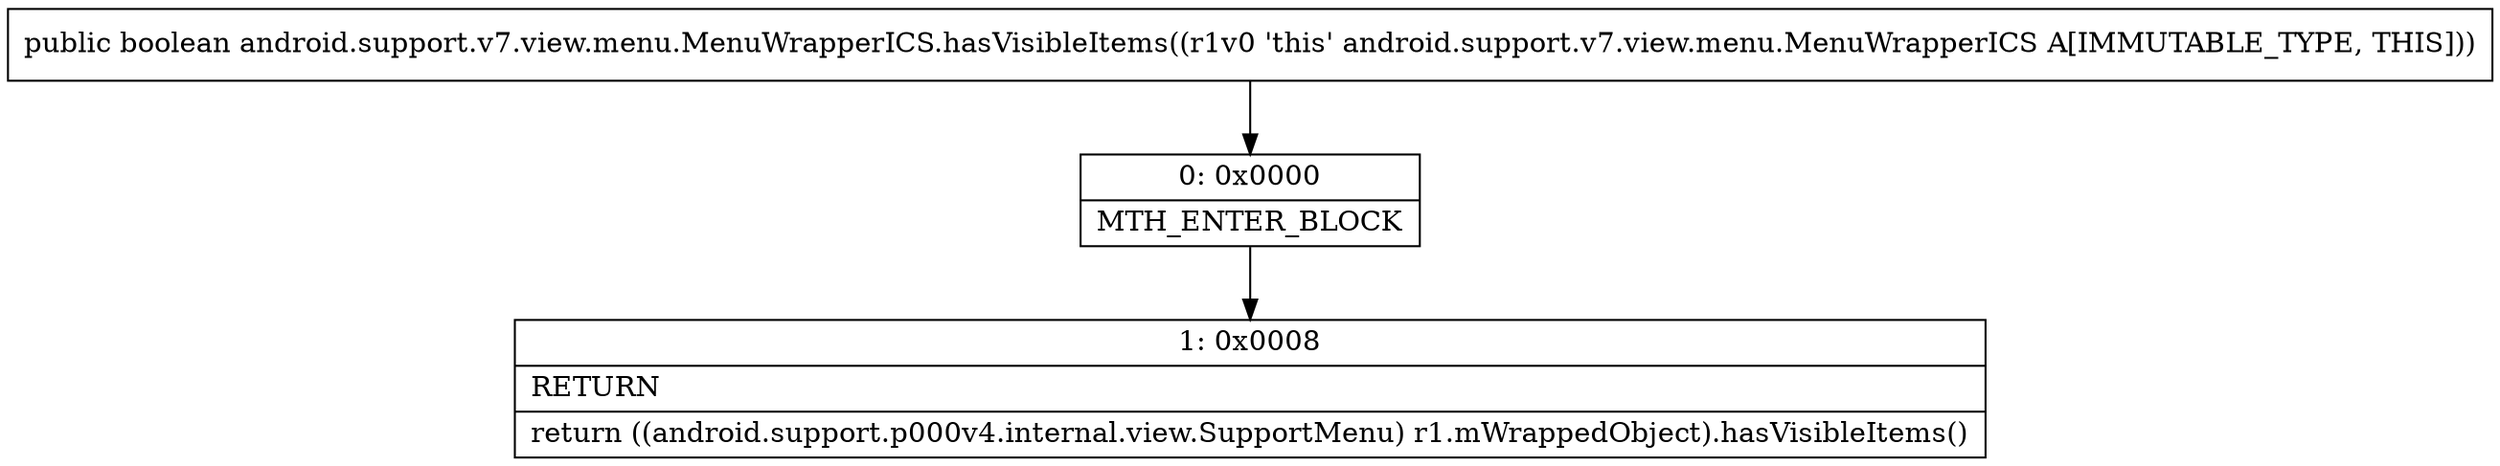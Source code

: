 digraph "CFG forandroid.support.v7.view.menu.MenuWrapperICS.hasVisibleItems()Z" {
Node_0 [shape=record,label="{0\:\ 0x0000|MTH_ENTER_BLOCK\l}"];
Node_1 [shape=record,label="{1\:\ 0x0008|RETURN\l|return ((android.support.p000v4.internal.view.SupportMenu) r1.mWrappedObject).hasVisibleItems()\l}"];
MethodNode[shape=record,label="{public boolean android.support.v7.view.menu.MenuWrapperICS.hasVisibleItems((r1v0 'this' android.support.v7.view.menu.MenuWrapperICS A[IMMUTABLE_TYPE, THIS])) }"];
MethodNode -> Node_0;
Node_0 -> Node_1;
}

